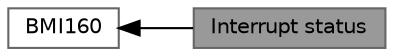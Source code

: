 digraph "Interrupt status"
{
 // LATEX_PDF_SIZE
  bgcolor="transparent";
  edge [fontname=Helvetica,fontsize=10,labelfontname=Helvetica,labelfontsize=10];
  node [fontname=Helvetica,fontsize=10,shape=box,height=0.2,width=0.4];
  rankdir=LR;
  Node2 [id="Node000002",label="BMI160",height=0.2,width=0.4,color="grey40", fillcolor="white", style="filled",URL="$group__bmi160.html",tooltip=" "];
  Node1 [id="Node000001",label="Interrupt status",height=0.2,width=0.4,color="gray40", fillcolor="grey60", style="filled", fontcolor="black",tooltip="Read interrupt status from the sensor."];
  Node2->Node1 [shape=plaintext, dir="back", style="solid"];
}
